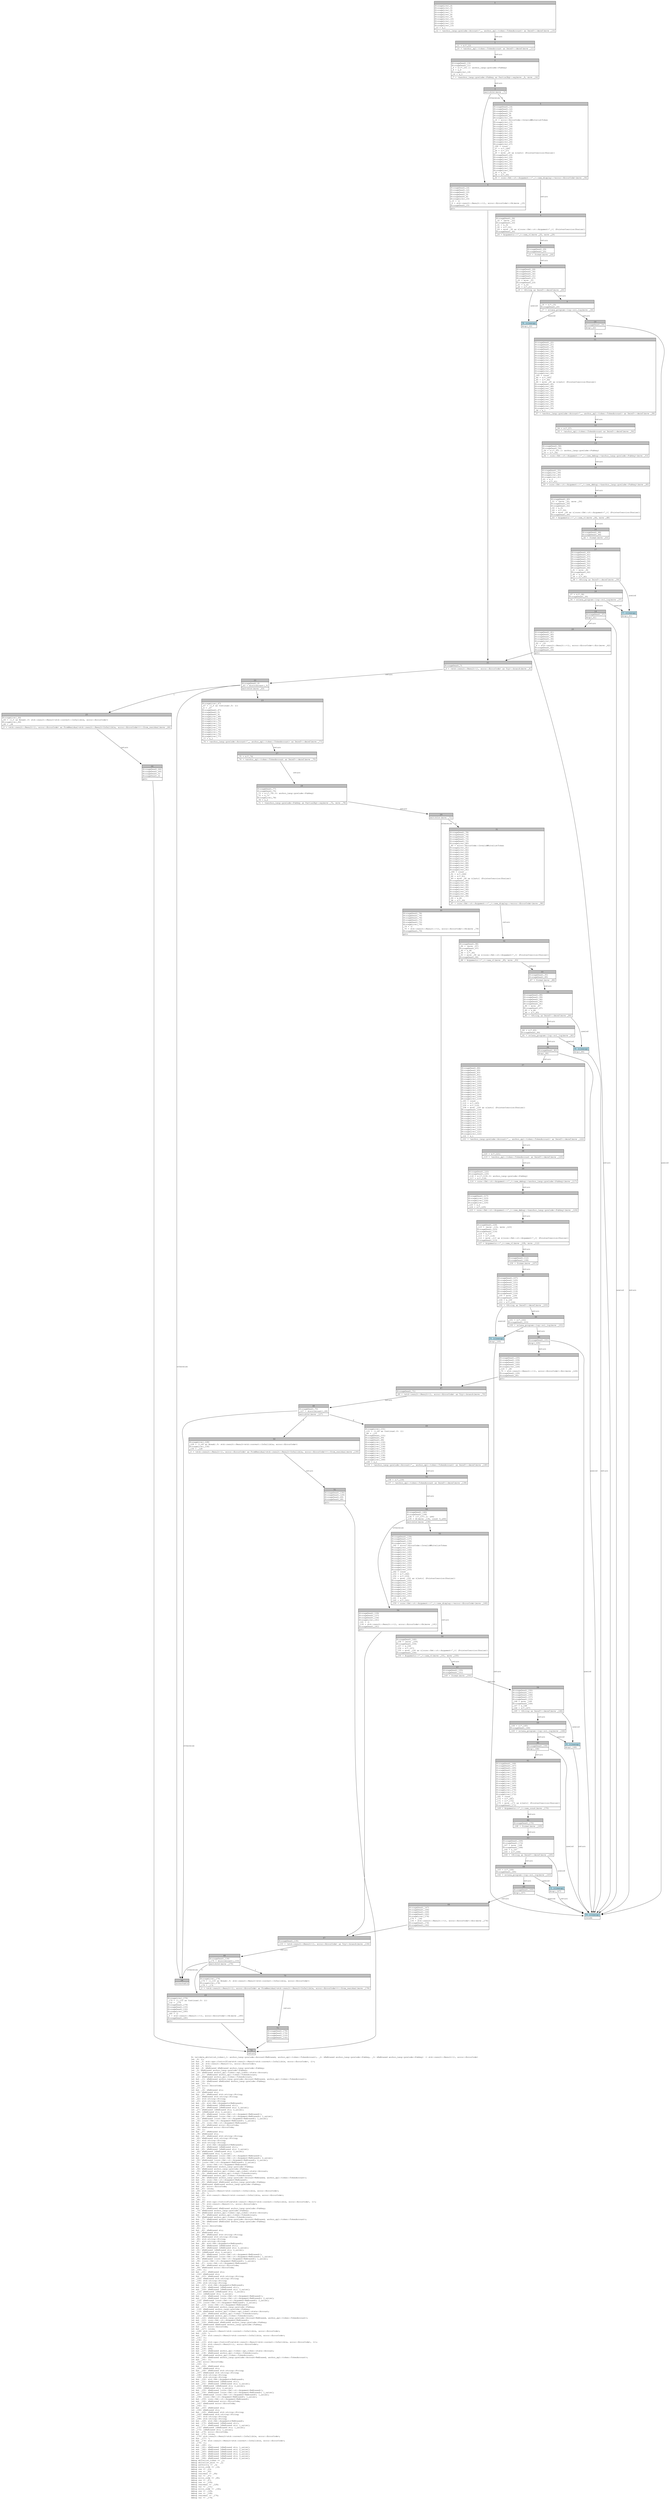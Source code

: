 digraph Mir_0_4679 {
    graph [fontname="Courier, monospace"];
    node [fontname="Courier, monospace"];
    edge [fontname="Courier, monospace"];
    label=<fn validate_whitelist_token(_1: anchor_lang::prelude::Account&lt;ReErased, anchor_spl::token::TokenAccount&gt;, _2: &amp;ReErased anchor_lang::prelude::Pubkey, _3: &amp;ReErased anchor_lang::prelude::Pubkey) -&gt; std::result::Result&lt;(), error::ErrorCode&gt;<br align="left"/>let _4: ();<br align="left"/>let mut _5: std::ops::ControlFlow&lt;std::result::Result&lt;std::convert::Infallible, error::ErrorCode&gt;, ()&gt;;<br align="left"/>let mut _6: std::result::Result&lt;(), error::ErrorCode&gt;;<br align="left"/>let mut _7: bool;<br align="left"/>let mut _8: &amp;ReErased &amp;ReErased anchor_lang::prelude::Pubkey;<br align="left"/>let _9: &amp;ReErased anchor_lang::prelude::Pubkey;<br align="left"/>let _10: &amp;ReErased anchor_spl::token::spl_token::state::Account;<br align="left"/>let mut _11: &amp;ReErased anchor_spl::token::TokenAccount;<br align="left"/>let _12: &amp;ReErased anchor_spl::token::TokenAccount;<br align="left"/>let mut _13: &amp;ReErased anchor_lang::prelude::Account&lt;ReErased, anchor_spl::token::TokenAccount&gt;;<br align="left"/>let mut _14: &amp;ReErased &amp;ReErased anchor_lang::prelude::Pubkey;<br align="left"/>let mut _15: ();<br align="left"/>let _16: error::ErrorCode;<br align="left"/>let _17: ();<br align="left"/>let mut _18: &amp;ReErased str;<br align="left"/>let _19: &amp;ReErased str;<br align="left"/>let mut _20: &amp;ReErased std::string::String;<br align="left"/>let _21: &amp;ReErased std::string::String;<br align="left"/>let _22: std::string::String;<br align="left"/>let _23: std::string::String;<br align="left"/>let mut _24: std::fmt::Arguments&lt;ReErased&gt;;<br align="left"/>let mut _25: &amp;ReErased [&amp;ReErased str];<br align="left"/>let mut _26: &amp;ReErased [&amp;ReErased str; 2_usize];<br align="left"/>let _27: &amp;ReErased [&amp;ReErased str; 2_usize];<br align="left"/>let _28: [&amp;ReErased str; 2_usize];<br align="left"/>let mut _29: &amp;ReErased [core::fmt::rt::Argument&lt;ReErased&gt;];<br align="left"/>let mut _30: &amp;ReErased [core::fmt::rt::Argument&lt;ReErased&gt;; 1_usize];<br align="left"/>let _31: &amp;ReErased [core::fmt::rt::Argument&lt;ReErased&gt;; 1_usize];<br align="left"/>let _32: [core::fmt::rt::Argument&lt;ReErased&gt;; 1_usize];<br align="left"/>let mut _33: core::fmt::rt::Argument&lt;ReErased&gt;;<br align="left"/>let mut _34: &amp;ReErased error::ErrorCode;<br align="left"/>let _35: &amp;ReErased error::ErrorCode;<br align="left"/>let _36: ();<br align="left"/>let mut _37: &amp;ReErased str;<br align="left"/>let _38: &amp;ReErased str;<br align="left"/>let mut _39: &amp;ReErased std::string::String;<br align="left"/>let _40: &amp;ReErased std::string::String;<br align="left"/>let _41: std::string::String;<br align="left"/>let _42: std::string::String;<br align="left"/>let mut _43: std::fmt::Arguments&lt;ReErased&gt;;<br align="left"/>let mut _44: &amp;ReErased [&amp;ReErased str];<br align="left"/>let mut _45: &amp;ReErased [&amp;ReErased str; 3_usize];<br align="left"/>let _46: &amp;ReErased [&amp;ReErased str; 3_usize];<br align="left"/>let _47: [&amp;ReErased str; 3_usize];<br align="left"/>let mut _48: &amp;ReErased [core::fmt::rt::Argument&lt;ReErased&gt;];<br align="left"/>let mut _49: &amp;ReErased [core::fmt::rt::Argument&lt;ReErased&gt;; 2_usize];<br align="left"/>let _50: &amp;ReErased [core::fmt::rt::Argument&lt;ReErased&gt;; 2_usize];<br align="left"/>let _51: [core::fmt::rt::Argument&lt;ReErased&gt;; 2_usize];<br align="left"/>let mut _52: core::fmt::rt::Argument&lt;ReErased&gt;;<br align="left"/>let mut _53: &amp;ReErased anchor_lang::prelude::Pubkey;<br align="left"/>let _54: &amp;ReErased anchor_lang::prelude::Pubkey;<br align="left"/>let _55: &amp;ReErased anchor_spl::token::spl_token::state::Account;<br align="left"/>let mut _56: &amp;ReErased anchor_spl::token::TokenAccount;<br align="left"/>let _57: &amp;ReErased anchor_spl::token::TokenAccount;<br align="left"/>let mut _58: &amp;ReErased anchor_lang::prelude::Account&lt;ReErased, anchor_spl::token::TokenAccount&gt;;<br align="left"/>let mut _59: core::fmt::rt::Argument&lt;ReErased&gt;;<br align="left"/>let mut _60: &amp;ReErased &amp;ReErased anchor_lang::prelude::Pubkey;<br align="left"/>let _61: &amp;ReErased &amp;ReErased anchor_lang::prelude::Pubkey;<br align="left"/>let mut _62: error::ErrorCode;<br align="left"/>let mut _63: isize;<br align="left"/>let _64: std::result::Result&lt;std::convert::Infallible, error::ErrorCode&gt;;<br align="left"/>let mut _65: !;<br align="left"/>let mut _66: std::result::Result&lt;std::convert::Infallible, error::ErrorCode&gt;;<br align="left"/>let _67: ();<br align="left"/>let _68: ();<br align="left"/>let mut _69: std::ops::ControlFlow&lt;std::result::Result&lt;std::convert::Infallible, error::ErrorCode&gt;, ()&gt;;<br align="left"/>let mut _70: std::result::Result&lt;(), error::ErrorCode&gt;;<br align="left"/>let mut _71: bool;<br align="left"/>let mut _72: &amp;ReErased &amp;ReErased anchor_lang::prelude::Pubkey;<br align="left"/>let _73: &amp;ReErased anchor_lang::prelude::Pubkey;<br align="left"/>let _74: &amp;ReErased anchor_spl::token::spl_token::state::Account;<br align="left"/>let mut _75: &amp;ReErased anchor_spl::token::TokenAccount;<br align="left"/>let _76: &amp;ReErased anchor_spl::token::TokenAccount;<br align="left"/>let mut _77: &amp;ReErased anchor_lang::prelude::Account&lt;ReErased, anchor_spl::token::TokenAccount&gt;;<br align="left"/>let mut _78: &amp;ReErased &amp;ReErased anchor_lang::prelude::Pubkey;<br align="left"/>let mut _79: ();<br align="left"/>let _80: error::ErrorCode;<br align="left"/>let _81: ();<br align="left"/>let mut _82: &amp;ReErased str;<br align="left"/>let _83: &amp;ReErased str;<br align="left"/>let mut _84: &amp;ReErased std::string::String;<br align="left"/>let _85: &amp;ReErased std::string::String;<br align="left"/>let _86: std::string::String;<br align="left"/>let _87: std::string::String;<br align="left"/>let mut _88: std::fmt::Arguments&lt;ReErased&gt;;<br align="left"/>let mut _89: &amp;ReErased [&amp;ReErased str];<br align="left"/>let mut _90: &amp;ReErased [&amp;ReErased str; 2_usize];<br align="left"/>let _91: &amp;ReErased [&amp;ReErased str; 2_usize];<br align="left"/>let _92: [&amp;ReErased str; 2_usize];<br align="left"/>let mut _93: &amp;ReErased [core::fmt::rt::Argument&lt;ReErased&gt;];<br align="left"/>let mut _94: &amp;ReErased [core::fmt::rt::Argument&lt;ReErased&gt;; 1_usize];<br align="left"/>let _95: &amp;ReErased [core::fmt::rt::Argument&lt;ReErased&gt;; 1_usize];<br align="left"/>let _96: [core::fmt::rt::Argument&lt;ReErased&gt;; 1_usize];<br align="left"/>let mut _97: core::fmt::rt::Argument&lt;ReErased&gt;;<br align="left"/>let mut _98: &amp;ReErased error::ErrorCode;<br align="left"/>let _99: &amp;ReErased error::ErrorCode;<br align="left"/>let _100: ();<br align="left"/>let mut _101: &amp;ReErased str;<br align="left"/>let _102: &amp;ReErased str;<br align="left"/>let mut _103: &amp;ReErased std::string::String;<br align="left"/>let _104: &amp;ReErased std::string::String;<br align="left"/>let _105: std::string::String;<br align="left"/>let _106: std::string::String;<br align="left"/>let mut _107: std::fmt::Arguments&lt;ReErased&gt;;<br align="left"/>let mut _108: &amp;ReErased [&amp;ReErased str];<br align="left"/>let mut _109: &amp;ReErased [&amp;ReErased str; 3_usize];<br align="left"/>let _110: &amp;ReErased [&amp;ReErased str; 3_usize];<br align="left"/>let _111: [&amp;ReErased str; 3_usize];<br align="left"/>let mut _112: &amp;ReErased [core::fmt::rt::Argument&lt;ReErased&gt;];<br align="left"/>let mut _113: &amp;ReErased [core::fmt::rt::Argument&lt;ReErased&gt;; 2_usize];<br align="left"/>let _114: &amp;ReErased [core::fmt::rt::Argument&lt;ReErased&gt;; 2_usize];<br align="left"/>let _115: [core::fmt::rt::Argument&lt;ReErased&gt;; 2_usize];<br align="left"/>let mut _116: core::fmt::rt::Argument&lt;ReErased&gt;;<br align="left"/>let mut _117: &amp;ReErased anchor_lang::prelude::Pubkey;<br align="left"/>let _118: &amp;ReErased anchor_lang::prelude::Pubkey;<br align="left"/>let _119: &amp;ReErased anchor_spl::token::spl_token::state::Account;<br align="left"/>let mut _120: &amp;ReErased anchor_spl::token::TokenAccount;<br align="left"/>let _121: &amp;ReErased anchor_spl::token::TokenAccount;<br align="left"/>let mut _122: &amp;ReErased anchor_lang::prelude::Account&lt;ReErased, anchor_spl::token::TokenAccount&gt;;<br align="left"/>let mut _123: core::fmt::rt::Argument&lt;ReErased&gt;;<br align="left"/>let mut _124: &amp;ReErased &amp;ReErased anchor_lang::prelude::Pubkey;<br align="left"/>let _125: &amp;ReErased &amp;ReErased anchor_lang::prelude::Pubkey;<br align="left"/>let mut _126: error::ErrorCode;<br align="left"/>let mut _127: isize;<br align="left"/>let _128: std::result::Result&lt;std::convert::Infallible, error::ErrorCode&gt;;<br align="left"/>let mut _129: !;<br align="left"/>let mut _130: std::result::Result&lt;std::convert::Infallible, error::ErrorCode&gt;;<br align="left"/>let _131: ();<br align="left"/>let _132: ();<br align="left"/>let mut _133: std::ops::ControlFlow&lt;std::result::Result&lt;std::convert::Infallible, error::ErrorCode&gt;, ()&gt;;<br align="left"/>let mut _134: std::result::Result&lt;(), error::ErrorCode&gt;;<br align="left"/>let mut _135: bool;<br align="left"/>let mut _136: u64;<br align="left"/>let mut _137: &amp;ReErased anchor_spl::token::spl_token::state::Account;<br align="left"/>let mut _138: &amp;ReErased anchor_spl::token::TokenAccount;<br align="left"/>let _139: &amp;ReErased anchor_spl::token::TokenAccount;<br align="left"/>let mut _140: &amp;ReErased anchor_lang::prelude::Account&lt;ReErased, anchor_spl::token::TokenAccount&gt;;<br align="left"/>let mut _141: ();<br align="left"/>let _142: error::ErrorCode;<br align="left"/>let _143: ();<br align="left"/>let mut _144: &amp;ReErased str;<br align="left"/>let _145: &amp;ReErased str;<br align="left"/>let mut _146: &amp;ReErased std::string::String;<br align="left"/>let _147: &amp;ReErased std::string::String;<br align="left"/>let _148: std::string::String;<br align="left"/>let _149: std::string::String;<br align="left"/>let mut _150: std::fmt::Arguments&lt;ReErased&gt;;<br align="left"/>let mut _151: &amp;ReErased [&amp;ReErased str];<br align="left"/>let mut _152: &amp;ReErased [&amp;ReErased str; 2_usize];<br align="left"/>let _153: &amp;ReErased [&amp;ReErased str; 2_usize];<br align="left"/>let _154: [&amp;ReErased str; 2_usize];<br align="left"/>let mut _155: &amp;ReErased [core::fmt::rt::Argument&lt;ReErased&gt;];<br align="left"/>let mut _156: &amp;ReErased [core::fmt::rt::Argument&lt;ReErased&gt;; 1_usize];<br align="left"/>let _157: &amp;ReErased [core::fmt::rt::Argument&lt;ReErased&gt;; 1_usize];<br align="left"/>let _158: [core::fmt::rt::Argument&lt;ReErased&gt;; 1_usize];<br align="left"/>let mut _159: core::fmt::rt::Argument&lt;ReErased&gt;;<br align="left"/>let mut _160: &amp;ReErased error::ErrorCode;<br align="left"/>let _161: &amp;ReErased error::ErrorCode;<br align="left"/>let _162: ();<br align="left"/>let mut _163: &amp;ReErased str;<br align="left"/>let _164: &amp;ReErased str;<br align="left"/>let mut _165: &amp;ReErased std::string::String;<br align="left"/>let _166: &amp;ReErased std::string::String;<br align="left"/>let _167: std::string::String;<br align="left"/>let _168: std::string::String;<br align="left"/>let mut _169: std::fmt::Arguments&lt;ReErased&gt;;<br align="left"/>let mut _170: &amp;ReErased [&amp;ReErased str];<br align="left"/>let mut _171: &amp;ReErased [&amp;ReErased str; 1_usize];<br align="left"/>let _172: &amp;ReErased [&amp;ReErased str; 1_usize];<br align="left"/>let _173: [&amp;ReErased str; 1_usize];<br align="left"/>let mut _174: error::ErrorCode;<br align="left"/>let mut _175: isize;<br align="left"/>let _176: std::result::Result&lt;std::convert::Infallible, error::ErrorCode&gt;;<br align="left"/>let mut _177: !;<br align="left"/>let mut _178: std::result::Result&lt;std::convert::Infallible, error::ErrorCode&gt;;<br align="left"/>let _179: ();<br align="left"/>let mut _180: ();<br align="left"/>let mut _181: &amp;ReErased [&amp;ReErased str; 1_usize];<br align="left"/>let mut _182: &amp;ReErased [&amp;ReErased str; 2_usize];<br align="left"/>let mut _183: &amp;ReErased [&amp;ReErased str; 3_usize];<br align="left"/>let mut _184: &amp;ReErased [&amp;ReErased str; 2_usize];<br align="left"/>let mut _185: &amp;ReErased [&amp;ReErased str; 3_usize];<br align="left"/>let mut _186: &amp;ReErased [&amp;ReErased str; 2_usize];<br align="left"/>debug whitelist_token =&gt; _1;<br align="left"/>debug whitelist_mint =&gt; _2;<br align="left"/>debug authority =&gt; _3;<br align="left"/>debug error_code =&gt; _16;<br align="left"/>debug res =&gt; _23;<br align="left"/>debug res =&gt; _42;<br align="left"/>debug residual =&gt; _64;<br align="left"/>debug val =&gt; _67;<br align="left"/>debug error_code =&gt; _80;<br align="left"/>debug res =&gt; _87;<br align="left"/>debug res =&gt; _106;<br align="left"/>debug residual =&gt; _128;<br align="left"/>debug val =&gt; _131;<br align="left"/>debug error_code =&gt; _142;<br align="left"/>debug res =&gt; _149;<br align="left"/>debug res =&gt; _168;<br align="left"/>debug residual =&gt; _176;<br align="left"/>debug val =&gt; _179;<br align="left"/>>;
    bb0__0_4679 [shape="none", label=<<table border="0" cellborder="1" cellspacing="0"><tr><td bgcolor="gray" align="center" colspan="1">0</td></tr><tr><td align="left" balign="left">StorageLive(_4)<br/>StorageLive(_5)<br/>StorageLive(_6)<br/>StorageLive(_7)<br/>StorageLive(_8)<br/>StorageLive(_9)<br/>StorageLive(_10)<br/>StorageLive(_11)<br/>StorageLive(_12)<br/>StorageLive(_13)<br/>_13 = &amp;_1<br/></td></tr><tr><td align="left">_12 = &lt;anchor_lang::prelude::Account&lt;'_, anchor_spl::token::TokenAccount&gt; as Deref&gt;::deref(move _13)</td></tr></table>>];
    bb1__0_4679 [shape="none", label=<<table border="0" cellborder="1" cellspacing="0"><tr><td bgcolor="gray" align="center" colspan="1">1</td></tr><tr><td align="left" balign="left">_11 = &amp;(*_12)<br/></td></tr><tr><td align="left">_10 = &lt;anchor_spl::token::TokenAccount as Deref&gt;::deref(move _11)</td></tr></table>>];
    bb2__0_4679 [shape="none", label=<<table border="0" cellborder="1" cellspacing="0"><tr><td bgcolor="gray" align="center" colspan="1">2</td></tr><tr><td align="left" balign="left">StorageDead(_13)<br/>StorageDead(_11)<br/>_9 = &amp;((*_10).1: anchor_lang::prelude::Pubkey)<br/>_8 = &amp;_9<br/>StorageLive(_14)<br/>_14 = &amp;_3<br/></td></tr><tr><td align="left">_7 = &lt;&amp;anchor_lang::prelude::Pubkey as PartialEq&gt;::eq(move _8, move _14)</td></tr></table>>];
    bb3__0_4679 [shape="none", label=<<table border="0" cellborder="1" cellspacing="0"><tr><td bgcolor="gray" align="center" colspan="1">3</td></tr><tr><td align="left">switchInt(move _7)</td></tr></table>>];
    bb4__0_4679 [shape="none", label=<<table border="0" cellborder="1" cellspacing="0"><tr><td bgcolor="gray" align="center" colspan="1">4</td></tr><tr><td align="left" balign="left">StorageDead(_14)<br/>StorageDead(_12)<br/>StorageDead(_10)<br/>StorageDead(_9)<br/>StorageDead(_8)<br/>StorageLive(_15)<br/>_15 = ()<br/>_6 = std::result::Result::&lt;(), error::ErrorCode&gt;::Ok(move _15)<br/>StorageDead(_15)<br/></td></tr><tr><td align="left">goto</td></tr></table>>];
    bb5__0_4679 [shape="none", label=<<table border="0" cellborder="1" cellspacing="0"><tr><td bgcolor="gray" align="center" colspan="1">5</td></tr><tr><td align="left" balign="left">StorageDead(_14)<br/>StorageDead(_12)<br/>StorageDead(_10)<br/>StorageDead(_9)<br/>StorageDead(_8)<br/>StorageLive(_16)<br/>_16 = error::ErrorCode::InvalidWhitelistToken<br/>StorageLive(_17)<br/>StorageLive(_18)<br/>StorageLive(_19)<br/>StorageLive(_20)<br/>StorageLive(_21)<br/>StorageLive(_22)<br/>StorageLive(_23)<br/>StorageLive(_24)<br/>StorageLive(_25)<br/>StorageLive(_26)<br/>StorageLive(_27)<br/>_186 = const _<br/>_27 = &amp;(*_186)<br/>_26 = &amp;(*_27)<br/>_25 = move _26 as &amp;[&amp;str] (PointerCoercion(Unsize))<br/>StorageDead(_26)<br/>StorageLive(_29)<br/>StorageLive(_30)<br/>StorageLive(_31)<br/>StorageLive(_32)<br/>StorageLive(_33)<br/>StorageLive(_34)<br/>StorageLive(_35)<br/>_35 = &amp;_16<br/>_34 = &amp;(*_35)<br/></td></tr><tr><td align="left">_33 = core::fmt::rt::Argument::&lt;'_&gt;::new_display::&lt;error::ErrorCode&gt;(move _34)</td></tr></table>>];
    bb6__0_4679 [shape="none", label=<<table border="0" cellborder="1" cellspacing="0"><tr><td bgcolor="gray" align="center" colspan="1">6</td></tr><tr><td align="left" balign="left">StorageDead(_34)<br/>_32 = [move _33]<br/>StorageDead(_33)<br/>_31 = &amp;_32<br/>_30 = &amp;(*_31)<br/>_29 = move _30 as &amp;[core::fmt::rt::Argument&lt;'_&gt;] (PointerCoercion(Unsize))<br/>StorageDead(_30)<br/></td></tr><tr><td align="left">_24 = Arguments::&lt;'_&gt;::new_v1(move _25, move _29)</td></tr></table>>];
    bb7__0_4679 [shape="none", label=<<table border="0" cellborder="1" cellspacing="0"><tr><td bgcolor="gray" align="center" colspan="1">7</td></tr><tr><td align="left" balign="left">StorageDead(_29)<br/>StorageDead(_25)<br/></td></tr><tr><td align="left">_23 = format(move _24)</td></tr></table>>];
    bb8__0_4679 [shape="none", label=<<table border="0" cellborder="1" cellspacing="0"><tr><td bgcolor="gray" align="center" colspan="1">8</td></tr><tr><td align="left" balign="left">StorageDead(_24)<br/>StorageDead(_35)<br/>StorageDead(_32)<br/>StorageDead(_31)<br/>StorageDead(_27)<br/>_22 = move _23<br/>StorageDead(_23)<br/>_21 = &amp;_22<br/>_20 = &amp;(*_21)<br/></td></tr><tr><td align="left">_19 = &lt;String as Deref&gt;::deref(move _20)</td></tr></table>>];
    bb9__0_4679 [shape="none", label=<<table border="0" cellborder="1" cellspacing="0"><tr><td bgcolor="gray" align="center" colspan="1">9</td></tr><tr><td align="left" balign="left">_18 = &amp;(*_19)<br/>StorageDead(_20)<br/></td></tr><tr><td align="left">_17 = solana_program::log::sol_log(move _18)</td></tr></table>>];
    bb10__0_4679 [shape="none", label=<<table border="0" cellborder="1" cellspacing="0"><tr><td bgcolor="gray" align="center" colspan="1">10</td></tr><tr><td align="left" balign="left">StorageDead(_18)<br/></td></tr><tr><td align="left">drop(_22)</td></tr></table>>];
    bb11__0_4679 [shape="none", label=<<table border="0" cellborder="1" cellspacing="0"><tr><td bgcolor="gray" align="center" colspan="1">11</td></tr><tr><td align="left" balign="left">StorageDead(_22)<br/>StorageDead(_21)<br/>StorageDead(_19)<br/>StorageDead(_17)<br/>StorageLive(_36)<br/>StorageLive(_37)<br/>StorageLive(_38)<br/>StorageLive(_39)<br/>StorageLive(_40)<br/>StorageLive(_41)<br/>StorageLive(_42)<br/>StorageLive(_43)<br/>StorageLive(_44)<br/>StorageLive(_45)<br/>StorageLive(_46)<br/>_185 = const _<br/>_46 = &amp;(*_185)<br/>_45 = &amp;(*_46)<br/>_44 = move _45 as &amp;[&amp;str] (PointerCoercion(Unsize))<br/>StorageDead(_45)<br/>StorageLive(_48)<br/>StorageLive(_49)<br/>StorageLive(_50)<br/>StorageLive(_51)<br/>StorageLive(_52)<br/>StorageLive(_53)<br/>StorageLive(_54)<br/>StorageLive(_55)<br/>StorageLive(_56)<br/>StorageLive(_57)<br/>StorageLive(_58)<br/>_58 = &amp;_1<br/></td></tr><tr><td align="left">_57 = &lt;anchor_lang::prelude::Account&lt;'_, anchor_spl::token::TokenAccount&gt; as Deref&gt;::deref(move _58)</td></tr></table>>];
    bb12__0_4679 [shape="none", label=<<table border="0" cellborder="1" cellspacing="0"><tr><td bgcolor="gray" align="center" colspan="1">12</td></tr><tr><td align="left" balign="left">_56 = &amp;(*_57)<br/></td></tr><tr><td align="left">_55 = &lt;anchor_spl::token::TokenAccount as Deref&gt;::deref(move _56)</td></tr></table>>];
    bb13__0_4679 [shape="none", label=<<table border="0" cellborder="1" cellspacing="0"><tr><td bgcolor="gray" align="center" colspan="1">13</td></tr><tr><td align="left" balign="left">StorageDead(_58)<br/>StorageDead(_56)<br/>_54 = &amp;((*_55).1: anchor_lang::prelude::Pubkey)<br/>_53 = &amp;(*_54)<br/></td></tr><tr><td align="left">_52 = core::fmt::rt::Argument::&lt;'_&gt;::new_debug::&lt;anchor_lang::prelude::Pubkey&gt;(move _53)</td></tr></table>>];
    bb14__0_4679 [shape="none", label=<<table border="0" cellborder="1" cellspacing="0"><tr><td bgcolor="gray" align="center" colspan="1">14</td></tr><tr><td align="left" balign="left">StorageDead(_53)<br/>StorageLive(_59)<br/>StorageLive(_60)<br/>StorageLive(_61)<br/>_61 = &amp;_3<br/>_60 = &amp;(*_61)<br/></td></tr><tr><td align="left">_59 = core::fmt::rt::Argument::&lt;'_&gt;::new_debug::&lt;&amp;anchor_lang::prelude::Pubkey&gt;(move _60)</td></tr></table>>];
    bb15__0_4679 [shape="none", label=<<table border="0" cellborder="1" cellspacing="0"><tr><td bgcolor="gray" align="center" colspan="1">15</td></tr><tr><td align="left" balign="left">StorageDead(_60)<br/>_51 = [move _52, move _59]<br/>StorageDead(_59)<br/>StorageDead(_52)<br/>_50 = &amp;_51<br/>_49 = &amp;(*_50)<br/>_48 = move _49 as &amp;[core::fmt::rt::Argument&lt;'_&gt;] (PointerCoercion(Unsize))<br/>StorageDead(_49)<br/></td></tr><tr><td align="left">_43 = Arguments::&lt;'_&gt;::new_v1(move _44, move _48)</td></tr></table>>];
    bb16__0_4679 [shape="none", label=<<table border="0" cellborder="1" cellspacing="0"><tr><td bgcolor="gray" align="center" colspan="1">16</td></tr><tr><td align="left" balign="left">StorageDead(_48)<br/>StorageDead(_44)<br/></td></tr><tr><td align="left">_42 = format(move _43)</td></tr></table>>];
    bb17__0_4679 [shape="none", label=<<table border="0" cellborder="1" cellspacing="0"><tr><td bgcolor="gray" align="center" colspan="1">17</td></tr><tr><td align="left" balign="left">StorageDead(_43)<br/>StorageDead(_61)<br/>StorageDead(_57)<br/>StorageDead(_55)<br/>StorageDead(_54)<br/>StorageDead(_51)<br/>StorageDead(_50)<br/>StorageDead(_46)<br/>_41 = move _42<br/>StorageDead(_42)<br/>_40 = &amp;_41<br/>_39 = &amp;(*_40)<br/></td></tr><tr><td align="left">_38 = &lt;String as Deref&gt;::deref(move _39)</td></tr></table>>];
    bb18__0_4679 [shape="none", label=<<table border="0" cellborder="1" cellspacing="0"><tr><td bgcolor="gray" align="center" colspan="1">18</td></tr><tr><td align="left" balign="left">_37 = &amp;(*_38)<br/>StorageDead(_39)<br/></td></tr><tr><td align="left">_36 = solana_program::log::sol_log(move _37)</td></tr></table>>];
    bb19__0_4679 [shape="none", label=<<table border="0" cellborder="1" cellspacing="0"><tr><td bgcolor="gray" align="center" colspan="1">19</td></tr><tr><td align="left" balign="left">StorageDead(_37)<br/></td></tr><tr><td align="left">drop(_41)</td></tr></table>>];
    bb20__0_4679 [shape="none", label=<<table border="0" cellborder="1" cellspacing="0"><tr><td bgcolor="gray" align="center" colspan="1">20</td></tr><tr><td align="left" balign="left">StorageDead(_41)<br/>StorageDead(_40)<br/>StorageDead(_38)<br/>StorageDead(_36)<br/>StorageLive(_62)<br/>_62 = _16<br/>_6 = std::result::Result::&lt;(), error::ErrorCode&gt;::Err(move _62)<br/>StorageDead(_62)<br/>StorageDead(_16)<br/></td></tr><tr><td align="left">goto</td></tr></table>>];
    bb21__0_4679 [shape="none", label=<<table border="0" cellborder="1" cellspacing="0"><tr><td bgcolor="gray" align="center" colspan="1">21</td></tr><tr><td align="left" balign="left">StorageDead(_7)<br/></td></tr><tr><td align="left">_5 = &lt;std::result::Result&lt;(), error::ErrorCode&gt; as Try&gt;::branch(move _6)</td></tr></table>>];
    bb22__0_4679 [shape="none", label=<<table border="0" cellborder="1" cellspacing="0"><tr><td bgcolor="gray" align="center" colspan="1">22</td></tr><tr><td align="left" balign="left">StorageDead(_6)<br/>_63 = discriminant(_5)<br/></td></tr><tr><td align="left">switchInt(move _63)</td></tr></table>>];
    bb23__0_4679 [shape="none", label=<<table border="0" cellborder="1" cellspacing="0"><tr><td bgcolor="gray" align="center" colspan="1">23</td></tr><tr><td align="left" balign="left">StorageLive(_67)<br/>_67 = ((_5 as Continue).0: ())<br/>_4 = _67<br/>StorageDead(_67)<br/>StorageDead(_5)<br/>StorageDead(_4)<br/>StorageLive(_68)<br/>StorageLive(_69)<br/>StorageLive(_70)<br/>StorageLive(_71)<br/>StorageLive(_72)<br/>StorageLive(_73)<br/>StorageLive(_74)<br/>StorageLive(_75)<br/>StorageLive(_76)<br/>StorageLive(_77)<br/>_77 = &amp;_1<br/></td></tr><tr><td align="left">_76 = &lt;anchor_lang::prelude::Account&lt;'_, anchor_spl::token::TokenAccount&gt; as Deref&gt;::deref(move _77)</td></tr></table>>];
    bb24__0_4679 [shape="none", label=<<table border="0" cellborder="1" cellspacing="0"><tr><td bgcolor="gray" align="center" colspan="1">24</td></tr><tr><td align="left">unreachable</td></tr></table>>];
    bb25__0_4679 [shape="none", label=<<table border="0" cellborder="1" cellspacing="0"><tr><td bgcolor="gray" align="center" colspan="1">25</td></tr><tr><td align="left" balign="left">StorageLive(_64)<br/>_64 = ((_5 as Break).0: std::result::Result&lt;std::convert::Infallible, error::ErrorCode&gt;)<br/>StorageLive(_66)<br/>_66 = _64<br/></td></tr><tr><td align="left">_0 = &lt;std::result::Result&lt;(), error::ErrorCode&gt; as FromResidual&lt;std::result::Result&lt;Infallible, error::ErrorCode&gt;&gt;&gt;::from_residual(move _66)</td></tr></table>>];
    bb26__0_4679 [shape="none", label=<<table border="0" cellborder="1" cellspacing="0"><tr><td bgcolor="gray" align="center" colspan="1">26</td></tr><tr><td align="left" balign="left">StorageDead(_66)<br/>StorageDead(_64)<br/>StorageDead(_5)<br/>StorageDead(_4)<br/></td></tr><tr><td align="left">goto</td></tr></table>>];
    bb27__0_4679 [shape="none", label=<<table border="0" cellborder="1" cellspacing="0"><tr><td bgcolor="gray" align="center" colspan="1">27</td></tr><tr><td align="left" balign="left">_75 = &amp;(*_76)<br/></td></tr><tr><td align="left">_74 = &lt;anchor_spl::token::TokenAccount as Deref&gt;::deref(move _75)</td></tr></table>>];
    bb28__0_4679 [shape="none", label=<<table border="0" cellborder="1" cellspacing="0"><tr><td bgcolor="gray" align="center" colspan="1">28</td></tr><tr><td align="left" balign="left">StorageDead(_77)<br/>StorageDead(_75)<br/>_73 = &amp;((*_74).0: anchor_lang::prelude::Pubkey)<br/>_72 = &amp;_73<br/>StorageLive(_78)<br/>_78 = &amp;_2<br/></td></tr><tr><td align="left">_71 = &lt;&amp;anchor_lang::prelude::Pubkey as PartialEq&gt;::eq(move _72, move _78)</td></tr></table>>];
    bb29__0_4679 [shape="none", label=<<table border="0" cellborder="1" cellspacing="0"><tr><td bgcolor="gray" align="center" colspan="1">29</td></tr><tr><td align="left">switchInt(move _71)</td></tr></table>>];
    bb30__0_4679 [shape="none", label=<<table border="0" cellborder="1" cellspacing="0"><tr><td bgcolor="gray" align="center" colspan="1">30</td></tr><tr><td align="left" balign="left">StorageDead(_78)<br/>StorageDead(_76)<br/>StorageDead(_74)<br/>StorageDead(_73)<br/>StorageDead(_72)<br/>StorageLive(_79)<br/>_79 = ()<br/>_70 = std::result::Result::&lt;(), error::ErrorCode&gt;::Ok(move _79)<br/>StorageDead(_79)<br/></td></tr><tr><td align="left">goto</td></tr></table>>];
    bb31__0_4679 [shape="none", label=<<table border="0" cellborder="1" cellspacing="0"><tr><td bgcolor="gray" align="center" colspan="1">31</td></tr><tr><td align="left" balign="left">StorageDead(_78)<br/>StorageDead(_76)<br/>StorageDead(_74)<br/>StorageDead(_73)<br/>StorageDead(_72)<br/>StorageLive(_80)<br/>_80 = error::ErrorCode::InvalidWhitelistToken<br/>StorageLive(_81)<br/>StorageLive(_82)<br/>StorageLive(_83)<br/>StorageLive(_84)<br/>StorageLive(_85)<br/>StorageLive(_86)<br/>StorageLive(_87)<br/>StorageLive(_88)<br/>StorageLive(_89)<br/>StorageLive(_90)<br/>StorageLive(_91)<br/>_184 = const _<br/>_91 = &amp;(*_184)<br/>_90 = &amp;(*_91)<br/>_89 = move _90 as &amp;[&amp;str] (PointerCoercion(Unsize))<br/>StorageDead(_90)<br/>StorageLive(_93)<br/>StorageLive(_94)<br/>StorageLive(_95)<br/>StorageLive(_96)<br/>StorageLive(_97)<br/>StorageLive(_98)<br/>StorageLive(_99)<br/>_99 = &amp;_80<br/>_98 = &amp;(*_99)<br/></td></tr><tr><td align="left">_97 = core::fmt::rt::Argument::&lt;'_&gt;::new_display::&lt;error::ErrorCode&gt;(move _98)</td></tr></table>>];
    bb32__0_4679 [shape="none", label=<<table border="0" cellborder="1" cellspacing="0"><tr><td bgcolor="gray" align="center" colspan="1">32</td></tr><tr><td align="left" balign="left">StorageDead(_98)<br/>_96 = [move _97]<br/>StorageDead(_97)<br/>_95 = &amp;_96<br/>_94 = &amp;(*_95)<br/>_93 = move _94 as &amp;[core::fmt::rt::Argument&lt;'_&gt;] (PointerCoercion(Unsize))<br/>StorageDead(_94)<br/></td></tr><tr><td align="left">_88 = Arguments::&lt;'_&gt;::new_v1(move _89, move _93)</td></tr></table>>];
    bb33__0_4679 [shape="none", label=<<table border="0" cellborder="1" cellspacing="0"><tr><td bgcolor="gray" align="center" colspan="1">33</td></tr><tr><td align="left" balign="left">StorageDead(_93)<br/>StorageDead(_89)<br/></td></tr><tr><td align="left">_87 = format(move _88)</td></tr></table>>];
    bb34__0_4679 [shape="none", label=<<table border="0" cellborder="1" cellspacing="0"><tr><td bgcolor="gray" align="center" colspan="1">34</td></tr><tr><td align="left" balign="left">StorageDead(_88)<br/>StorageDead(_99)<br/>StorageDead(_96)<br/>StorageDead(_95)<br/>StorageDead(_91)<br/>_86 = move _87<br/>StorageDead(_87)<br/>_85 = &amp;_86<br/>_84 = &amp;(*_85)<br/></td></tr><tr><td align="left">_83 = &lt;String as Deref&gt;::deref(move _84)</td></tr></table>>];
    bb35__0_4679 [shape="none", label=<<table border="0" cellborder="1" cellspacing="0"><tr><td bgcolor="gray" align="center" colspan="1">35</td></tr><tr><td align="left" balign="left">_82 = &amp;(*_83)<br/>StorageDead(_84)<br/></td></tr><tr><td align="left">_81 = solana_program::log::sol_log(move _82)</td></tr></table>>];
    bb36__0_4679 [shape="none", label=<<table border="0" cellborder="1" cellspacing="0"><tr><td bgcolor="gray" align="center" colspan="1">36</td></tr><tr><td align="left" balign="left">StorageDead(_82)<br/></td></tr><tr><td align="left">drop(_86)</td></tr></table>>];
    bb37__0_4679 [shape="none", label=<<table border="0" cellborder="1" cellspacing="0"><tr><td bgcolor="gray" align="center" colspan="1">37</td></tr><tr><td align="left" balign="left">StorageDead(_86)<br/>StorageDead(_85)<br/>StorageDead(_83)<br/>StorageDead(_81)<br/>StorageLive(_100)<br/>StorageLive(_101)<br/>StorageLive(_102)<br/>StorageLive(_103)<br/>StorageLive(_104)<br/>StorageLive(_105)<br/>StorageLive(_106)<br/>StorageLive(_107)<br/>StorageLive(_108)<br/>StorageLive(_109)<br/>StorageLive(_110)<br/>_183 = const _<br/>_110 = &amp;(*_183)<br/>_109 = &amp;(*_110)<br/>_108 = move _109 as &amp;[&amp;str] (PointerCoercion(Unsize))<br/>StorageDead(_109)<br/>StorageLive(_112)<br/>StorageLive(_113)<br/>StorageLive(_114)<br/>StorageLive(_115)<br/>StorageLive(_116)<br/>StorageLive(_117)<br/>StorageLive(_118)<br/>StorageLive(_119)<br/>StorageLive(_120)<br/>StorageLive(_121)<br/>StorageLive(_122)<br/>_122 = &amp;_1<br/></td></tr><tr><td align="left">_121 = &lt;anchor_lang::prelude::Account&lt;'_, anchor_spl::token::TokenAccount&gt; as Deref&gt;::deref(move _122)</td></tr></table>>];
    bb38__0_4679 [shape="none", label=<<table border="0" cellborder="1" cellspacing="0"><tr><td bgcolor="gray" align="center" colspan="1">38</td></tr><tr><td align="left" balign="left">_120 = &amp;(*_121)<br/></td></tr><tr><td align="left">_119 = &lt;anchor_spl::token::TokenAccount as Deref&gt;::deref(move _120)</td></tr></table>>];
    bb39__0_4679 [shape="none", label=<<table border="0" cellborder="1" cellspacing="0"><tr><td bgcolor="gray" align="center" colspan="1">39</td></tr><tr><td align="left" balign="left">StorageDead(_122)<br/>StorageDead(_120)<br/>_118 = &amp;((*_119).0: anchor_lang::prelude::Pubkey)<br/>_117 = &amp;(*_118)<br/></td></tr><tr><td align="left">_116 = core::fmt::rt::Argument::&lt;'_&gt;::new_debug::&lt;anchor_lang::prelude::Pubkey&gt;(move _117)</td></tr></table>>];
    bb40__0_4679 [shape="none", label=<<table border="0" cellborder="1" cellspacing="0"><tr><td bgcolor="gray" align="center" colspan="1">40</td></tr><tr><td align="left" balign="left">StorageDead(_117)<br/>StorageLive(_123)<br/>StorageLive(_124)<br/>StorageLive(_125)<br/>_125 = &amp;_2<br/>_124 = &amp;(*_125)<br/></td></tr><tr><td align="left">_123 = core::fmt::rt::Argument::&lt;'_&gt;::new_debug::&lt;&amp;anchor_lang::prelude::Pubkey&gt;(move _124)</td></tr></table>>];
    bb41__0_4679 [shape="none", label=<<table border="0" cellborder="1" cellspacing="0"><tr><td bgcolor="gray" align="center" colspan="1">41</td></tr><tr><td align="left" balign="left">StorageDead(_124)<br/>_115 = [move _116, move _123]<br/>StorageDead(_123)<br/>StorageDead(_116)<br/>_114 = &amp;_115<br/>_113 = &amp;(*_114)<br/>_112 = move _113 as &amp;[core::fmt::rt::Argument&lt;'_&gt;] (PointerCoercion(Unsize))<br/>StorageDead(_113)<br/></td></tr><tr><td align="left">_107 = Arguments::&lt;'_&gt;::new_v1(move _108, move _112)</td></tr></table>>];
    bb42__0_4679 [shape="none", label=<<table border="0" cellborder="1" cellspacing="0"><tr><td bgcolor="gray" align="center" colspan="1">42</td></tr><tr><td align="left" balign="left">StorageDead(_112)<br/>StorageDead(_108)<br/></td></tr><tr><td align="left">_106 = format(move _107)</td></tr></table>>];
    bb43__0_4679 [shape="none", label=<<table border="0" cellborder="1" cellspacing="0"><tr><td bgcolor="gray" align="center" colspan="1">43</td></tr><tr><td align="left" balign="left">StorageDead(_107)<br/>StorageDead(_125)<br/>StorageDead(_121)<br/>StorageDead(_119)<br/>StorageDead(_118)<br/>StorageDead(_115)<br/>StorageDead(_114)<br/>StorageDead(_110)<br/>_105 = move _106<br/>StorageDead(_106)<br/>_104 = &amp;_105<br/>_103 = &amp;(*_104)<br/></td></tr><tr><td align="left">_102 = &lt;String as Deref&gt;::deref(move _103)</td></tr></table>>];
    bb44__0_4679 [shape="none", label=<<table border="0" cellborder="1" cellspacing="0"><tr><td bgcolor="gray" align="center" colspan="1">44</td></tr><tr><td align="left" balign="left">_101 = &amp;(*_102)<br/>StorageDead(_103)<br/></td></tr><tr><td align="left">_100 = solana_program::log::sol_log(move _101)</td></tr></table>>];
    bb45__0_4679 [shape="none", label=<<table border="0" cellborder="1" cellspacing="0"><tr><td bgcolor="gray" align="center" colspan="1">45</td></tr><tr><td align="left" balign="left">StorageDead(_101)<br/></td></tr><tr><td align="left">drop(_105)</td></tr></table>>];
    bb46__0_4679 [shape="none", label=<<table border="0" cellborder="1" cellspacing="0"><tr><td bgcolor="gray" align="center" colspan="1">46</td></tr><tr><td align="left" balign="left">StorageDead(_105)<br/>StorageDead(_104)<br/>StorageDead(_102)<br/>StorageDead(_100)<br/>StorageLive(_126)<br/>_126 = _80<br/>_70 = std::result::Result::&lt;(), error::ErrorCode&gt;::Err(move _126)<br/>StorageDead(_126)<br/>StorageDead(_80)<br/></td></tr><tr><td align="left">goto</td></tr></table>>];
    bb47__0_4679 [shape="none", label=<<table border="0" cellborder="1" cellspacing="0"><tr><td bgcolor="gray" align="center" colspan="1">47</td></tr><tr><td align="left" balign="left">StorageDead(_71)<br/></td></tr><tr><td align="left">_69 = &lt;std::result::Result&lt;(), error::ErrorCode&gt; as Try&gt;::branch(move _70)</td></tr></table>>];
    bb48__0_4679 [shape="none", label=<<table border="0" cellborder="1" cellspacing="0"><tr><td bgcolor="gray" align="center" colspan="1">48</td></tr><tr><td align="left" balign="left">StorageDead(_70)<br/>_127 = discriminant(_69)<br/></td></tr><tr><td align="left">switchInt(move _127)</td></tr></table>>];
    bb49__0_4679 [shape="none", label=<<table border="0" cellborder="1" cellspacing="0"><tr><td bgcolor="gray" align="center" colspan="1">49</td></tr><tr><td align="left" balign="left">StorageLive(_131)<br/>_131 = ((_69 as Continue).0: ())<br/>_68 = _131<br/>StorageDead(_131)<br/>StorageDead(_69)<br/>StorageDead(_68)<br/>StorageLive(_132)<br/>StorageLive(_133)<br/>StorageLive(_134)<br/>StorageLive(_135)<br/>StorageLive(_136)<br/>StorageLive(_137)<br/>StorageLive(_138)<br/>StorageLive(_139)<br/>StorageLive(_140)<br/>_140 = &amp;_1<br/></td></tr><tr><td align="left">_139 = &lt;anchor_lang::prelude::Account&lt;'_, anchor_spl::token::TokenAccount&gt; as Deref&gt;::deref(move _140)</td></tr></table>>];
    bb50__0_4679 [shape="none", label=<<table border="0" cellborder="1" cellspacing="0"><tr><td bgcolor="gray" align="center" colspan="1">50</td></tr><tr><td align="left" balign="left">StorageLive(_128)<br/>_128 = ((_69 as Break).0: std::result::Result&lt;std::convert::Infallible, error::ErrorCode&gt;)<br/>StorageLive(_130)<br/>_130 = _128<br/></td></tr><tr><td align="left">_0 = &lt;std::result::Result&lt;(), error::ErrorCode&gt; as FromResidual&lt;std::result::Result&lt;Infallible, error::ErrorCode&gt;&gt;&gt;::from_residual(move _130)</td></tr></table>>];
    bb51__0_4679 [shape="none", label=<<table border="0" cellborder="1" cellspacing="0"><tr><td bgcolor="gray" align="center" colspan="1">51</td></tr><tr><td align="left" balign="left">StorageDead(_130)<br/>StorageDead(_128)<br/>StorageDead(_69)<br/>StorageDead(_68)<br/></td></tr><tr><td align="left">goto</td></tr></table>>];
    bb52__0_4679 [shape="none", label=<<table border="0" cellborder="1" cellspacing="0"><tr><td bgcolor="gray" align="center" colspan="1">52</td></tr><tr><td align="left" balign="left">_138 = &amp;(*_139)<br/></td></tr><tr><td align="left">_137 = &lt;anchor_spl::token::TokenAccount as Deref&gt;::deref(move _138)</td></tr></table>>];
    bb53__0_4679 [shape="none", label=<<table border="0" cellborder="1" cellspacing="0"><tr><td bgcolor="gray" align="center" colspan="1">53</td></tr><tr><td align="left" balign="left">StorageDead(_140)<br/>StorageDead(_138)<br/>_136 = ((*_137).2: u64)<br/>_135 = Gt(move _136, const 0_u64)<br/></td></tr><tr><td align="left">switchInt(move _135)</td></tr></table>>];
    bb54__0_4679 [shape="none", label=<<table border="0" cellborder="1" cellspacing="0"><tr><td bgcolor="gray" align="center" colspan="1">54</td></tr><tr><td align="left" balign="left">StorageDead(_139)<br/>StorageDead(_137)<br/>StorageDead(_136)<br/>StorageLive(_141)<br/>_141 = ()<br/>_134 = std::result::Result::&lt;(), error::ErrorCode&gt;::Ok(move _141)<br/>StorageDead(_141)<br/></td></tr><tr><td align="left">goto</td></tr></table>>];
    bb55__0_4679 [shape="none", label=<<table border="0" cellborder="1" cellspacing="0"><tr><td bgcolor="gray" align="center" colspan="1">55</td></tr><tr><td align="left" balign="left">StorageDead(_139)<br/>StorageDead(_137)<br/>StorageDead(_136)<br/>StorageLive(_142)<br/>_142 = error::ErrorCode::InvalidWhitelistToken<br/>StorageLive(_143)<br/>StorageLive(_144)<br/>StorageLive(_145)<br/>StorageLive(_146)<br/>StorageLive(_147)<br/>StorageLive(_148)<br/>StorageLive(_149)<br/>StorageLive(_150)<br/>StorageLive(_151)<br/>StorageLive(_152)<br/>StorageLive(_153)<br/>_182 = const _<br/>_153 = &amp;(*_182)<br/>_152 = &amp;(*_153)<br/>_151 = move _152 as &amp;[&amp;str] (PointerCoercion(Unsize))<br/>StorageDead(_152)<br/>StorageLive(_155)<br/>StorageLive(_156)<br/>StorageLive(_157)<br/>StorageLive(_158)<br/>StorageLive(_159)<br/>StorageLive(_160)<br/>StorageLive(_161)<br/>_161 = &amp;_142<br/>_160 = &amp;(*_161)<br/></td></tr><tr><td align="left">_159 = core::fmt::rt::Argument::&lt;'_&gt;::new_display::&lt;error::ErrorCode&gt;(move _160)</td></tr></table>>];
    bb56__0_4679 [shape="none", label=<<table border="0" cellborder="1" cellspacing="0"><tr><td bgcolor="gray" align="center" colspan="1">56</td></tr><tr><td align="left" balign="left">StorageDead(_160)<br/>_158 = [move _159]<br/>StorageDead(_159)<br/>_157 = &amp;_158<br/>_156 = &amp;(*_157)<br/>_155 = move _156 as &amp;[core::fmt::rt::Argument&lt;'_&gt;] (PointerCoercion(Unsize))<br/>StorageDead(_156)<br/></td></tr><tr><td align="left">_150 = Arguments::&lt;'_&gt;::new_v1(move _151, move _155)</td></tr></table>>];
    bb57__0_4679 [shape="none", label=<<table border="0" cellborder="1" cellspacing="0"><tr><td bgcolor="gray" align="center" colspan="1">57</td></tr><tr><td align="left" balign="left">StorageDead(_155)<br/>StorageDead(_151)<br/></td></tr><tr><td align="left">_149 = format(move _150)</td></tr></table>>];
    bb58__0_4679 [shape="none", label=<<table border="0" cellborder="1" cellspacing="0"><tr><td bgcolor="gray" align="center" colspan="1">58</td></tr><tr><td align="left" balign="left">StorageDead(_150)<br/>StorageDead(_161)<br/>StorageDead(_158)<br/>StorageDead(_157)<br/>StorageDead(_153)<br/>_148 = move _149<br/>StorageDead(_149)<br/>_147 = &amp;_148<br/>_146 = &amp;(*_147)<br/></td></tr><tr><td align="left">_145 = &lt;String as Deref&gt;::deref(move _146)</td></tr></table>>];
    bb59__0_4679 [shape="none", label=<<table border="0" cellborder="1" cellspacing="0"><tr><td bgcolor="gray" align="center" colspan="1">59</td></tr><tr><td align="left" balign="left">_144 = &amp;(*_145)<br/>StorageDead(_146)<br/></td></tr><tr><td align="left">_143 = solana_program::log::sol_log(move _144)</td></tr></table>>];
    bb60__0_4679 [shape="none", label=<<table border="0" cellborder="1" cellspacing="0"><tr><td bgcolor="gray" align="center" colspan="1">60</td></tr><tr><td align="left" balign="left">StorageDead(_144)<br/></td></tr><tr><td align="left">drop(_148)</td></tr></table>>];
    bb61__0_4679 [shape="none", label=<<table border="0" cellborder="1" cellspacing="0"><tr><td bgcolor="gray" align="center" colspan="1">61</td></tr><tr><td align="left" balign="left">StorageDead(_148)<br/>StorageDead(_147)<br/>StorageDead(_145)<br/>StorageDead(_143)<br/>StorageLive(_162)<br/>StorageLive(_163)<br/>StorageLive(_164)<br/>StorageLive(_165)<br/>StorageLive(_166)<br/>StorageLive(_167)<br/>StorageLive(_168)<br/>StorageLive(_169)<br/>StorageLive(_170)<br/>StorageLive(_171)<br/>StorageLive(_172)<br/>_181 = const _<br/>_172 = &amp;(*_181)<br/>_171 = &amp;(*_172)<br/>_170 = move _171 as &amp;[&amp;str] (PointerCoercion(Unsize))<br/>StorageDead(_171)<br/></td></tr><tr><td align="left">_169 = Arguments::&lt;'_&gt;::new_const(move _170)</td></tr></table>>];
    bb62__0_4679 [shape="none", label=<<table border="0" cellborder="1" cellspacing="0"><tr><td bgcolor="gray" align="center" colspan="1">62</td></tr><tr><td align="left" balign="left">StorageDead(_170)<br/></td></tr><tr><td align="left">_168 = format(move _169)</td></tr></table>>];
    bb63__0_4679 [shape="none", label=<<table border="0" cellborder="1" cellspacing="0"><tr><td bgcolor="gray" align="center" colspan="1">63</td></tr><tr><td align="left" balign="left">StorageDead(_169)<br/>StorageDead(_172)<br/>_167 = move _168<br/>StorageDead(_168)<br/>_166 = &amp;_167<br/>_165 = &amp;(*_166)<br/></td></tr><tr><td align="left">_164 = &lt;String as Deref&gt;::deref(move _165)</td></tr></table>>];
    bb64__0_4679 [shape="none", label=<<table border="0" cellborder="1" cellspacing="0"><tr><td bgcolor="gray" align="center" colspan="1">64</td></tr><tr><td align="left" balign="left">_163 = &amp;(*_164)<br/>StorageDead(_165)<br/></td></tr><tr><td align="left">_162 = solana_program::log::sol_log(move _163)</td></tr></table>>];
    bb65__0_4679 [shape="none", label=<<table border="0" cellborder="1" cellspacing="0"><tr><td bgcolor="gray" align="center" colspan="1">65</td></tr><tr><td align="left" balign="left">StorageDead(_163)<br/></td></tr><tr><td align="left">drop(_167)</td></tr></table>>];
    bb66__0_4679 [shape="none", label=<<table border="0" cellborder="1" cellspacing="0"><tr><td bgcolor="gray" align="center" colspan="1">66</td></tr><tr><td align="left" balign="left">StorageDead(_167)<br/>StorageDead(_166)<br/>StorageDead(_164)<br/>StorageDead(_162)<br/>StorageLive(_174)<br/>_174 = _142<br/>_134 = std::result::Result::&lt;(), error::ErrorCode&gt;::Err(move _174)<br/>StorageDead(_174)<br/>StorageDead(_142)<br/></td></tr><tr><td align="left">goto</td></tr></table>>];
    bb67__0_4679 [shape="none", label=<<table border="0" cellborder="1" cellspacing="0"><tr><td bgcolor="gray" align="center" colspan="1">67</td></tr><tr><td align="left" balign="left">StorageDead(_135)<br/></td></tr><tr><td align="left">_133 = &lt;std::result::Result&lt;(), error::ErrorCode&gt; as Try&gt;::branch(move _134)</td></tr></table>>];
    bb68__0_4679 [shape="none", label=<<table border="0" cellborder="1" cellspacing="0"><tr><td bgcolor="gray" align="center" colspan="1">68</td></tr><tr><td align="left" balign="left">StorageDead(_134)<br/>_175 = discriminant(_133)<br/></td></tr><tr><td align="left">switchInt(move _175)</td></tr></table>>];
    bb69__0_4679 [shape="none", label=<<table border="0" cellborder="1" cellspacing="0"><tr><td bgcolor="gray" align="center" colspan="1">69</td></tr><tr><td align="left" balign="left">StorageLive(_179)<br/>_179 = ((_133 as Continue).0: ())<br/>_132 = _179<br/>StorageDead(_179)<br/>StorageDead(_133)<br/>StorageDead(_132)<br/>StorageLive(_180)<br/>_180 = ()<br/>_0 = std::result::Result::&lt;(), error::ErrorCode&gt;::Ok(move _180)<br/>StorageDead(_180)<br/></td></tr><tr><td align="left">goto</td></tr></table>>];
    bb70__0_4679 [shape="none", label=<<table border="0" cellborder="1" cellspacing="0"><tr><td bgcolor="gray" align="center" colspan="1">70</td></tr><tr><td align="left" balign="left">StorageLive(_176)<br/>_176 = ((_133 as Break).0: std::result::Result&lt;std::convert::Infallible, error::ErrorCode&gt;)<br/>StorageLive(_178)<br/>_178 = _176<br/></td></tr><tr><td align="left">_0 = &lt;std::result::Result&lt;(), error::ErrorCode&gt; as FromResidual&lt;std::result::Result&lt;Infallible, error::ErrorCode&gt;&gt;&gt;::from_residual(move _178)</td></tr></table>>];
    bb71__0_4679 [shape="none", label=<<table border="0" cellborder="1" cellspacing="0"><tr><td bgcolor="gray" align="center" colspan="1">71</td></tr><tr><td align="left" balign="left">StorageDead(_178)<br/>StorageDead(_176)<br/>StorageDead(_133)<br/>StorageDead(_132)<br/></td></tr><tr><td align="left">goto</td></tr></table>>];
    bb72__0_4679 [shape="none", label=<<table border="0" cellborder="1" cellspacing="0"><tr><td bgcolor="gray" align="center" colspan="1">72</td></tr><tr><td align="left">return</td></tr></table>>];
    bb73__0_4679 [shape="none", label=<<table border="0" cellborder="1" cellspacing="0"><tr><td bgcolor="lightblue" align="center" colspan="1">73 (cleanup)</td></tr><tr><td align="left">drop(_167)</td></tr></table>>];
    bb74__0_4679 [shape="none", label=<<table border="0" cellborder="1" cellspacing="0"><tr><td bgcolor="lightblue" align="center" colspan="1">74 (cleanup)</td></tr><tr><td align="left">drop(_148)</td></tr></table>>];
    bb75__0_4679 [shape="none", label=<<table border="0" cellborder="1" cellspacing="0"><tr><td bgcolor="lightblue" align="center" colspan="1">75 (cleanup)</td></tr><tr><td align="left">drop(_105)</td></tr></table>>];
    bb76__0_4679 [shape="none", label=<<table border="0" cellborder="1" cellspacing="0"><tr><td bgcolor="lightblue" align="center" colspan="1">76 (cleanup)</td></tr><tr><td align="left">drop(_86)</td></tr></table>>];
    bb77__0_4679 [shape="none", label=<<table border="0" cellborder="1" cellspacing="0"><tr><td bgcolor="lightblue" align="center" colspan="1">77 (cleanup)</td></tr><tr><td align="left">drop(_41)</td></tr></table>>];
    bb78__0_4679 [shape="none", label=<<table border="0" cellborder="1" cellspacing="0"><tr><td bgcolor="lightblue" align="center" colspan="1">78 (cleanup)</td></tr><tr><td align="left">drop(_22)</td></tr></table>>];
    bb79__0_4679 [shape="none", label=<<table border="0" cellborder="1" cellspacing="0"><tr><td bgcolor="lightblue" align="center" colspan="1">79 (cleanup)</td></tr><tr><td align="left">resume</td></tr></table>>];
    bb0__0_4679 -> bb1__0_4679 [label="return"];
    bb1__0_4679 -> bb2__0_4679 [label="return"];
    bb2__0_4679 -> bb3__0_4679 [label="return"];
    bb3__0_4679 -> bb5__0_4679 [label="0"];
    bb3__0_4679 -> bb4__0_4679 [label="otherwise"];
    bb4__0_4679 -> bb21__0_4679 [label=""];
    bb5__0_4679 -> bb6__0_4679 [label="return"];
    bb6__0_4679 -> bb7__0_4679 [label="return"];
    bb7__0_4679 -> bb8__0_4679 [label="return"];
    bb8__0_4679 -> bb9__0_4679 [label="return"];
    bb8__0_4679 -> bb78__0_4679 [label="unwind"];
    bb9__0_4679 -> bb10__0_4679 [label="return"];
    bb9__0_4679 -> bb78__0_4679 [label="unwind"];
    bb10__0_4679 -> bb11__0_4679 [label="return"];
    bb10__0_4679 -> bb79__0_4679 [label="unwind"];
    bb11__0_4679 -> bb12__0_4679 [label="return"];
    bb12__0_4679 -> bb13__0_4679 [label="return"];
    bb13__0_4679 -> bb14__0_4679 [label="return"];
    bb14__0_4679 -> bb15__0_4679 [label="return"];
    bb15__0_4679 -> bb16__0_4679 [label="return"];
    bb16__0_4679 -> bb17__0_4679 [label="return"];
    bb17__0_4679 -> bb18__0_4679 [label="return"];
    bb17__0_4679 -> bb77__0_4679 [label="unwind"];
    bb18__0_4679 -> bb19__0_4679 [label="return"];
    bb18__0_4679 -> bb77__0_4679 [label="unwind"];
    bb19__0_4679 -> bb20__0_4679 [label="return"];
    bb19__0_4679 -> bb79__0_4679 [label="unwind"];
    bb20__0_4679 -> bb21__0_4679 [label=""];
    bb21__0_4679 -> bb22__0_4679 [label="return"];
    bb22__0_4679 -> bb23__0_4679 [label="0"];
    bb22__0_4679 -> bb25__0_4679 [label="1"];
    bb22__0_4679 -> bb24__0_4679 [label="otherwise"];
    bb23__0_4679 -> bb27__0_4679 [label="return"];
    bb25__0_4679 -> bb26__0_4679 [label="return"];
    bb26__0_4679 -> bb72__0_4679 [label=""];
    bb27__0_4679 -> bb28__0_4679 [label="return"];
    bb28__0_4679 -> bb29__0_4679 [label="return"];
    bb29__0_4679 -> bb31__0_4679 [label="0"];
    bb29__0_4679 -> bb30__0_4679 [label="otherwise"];
    bb30__0_4679 -> bb47__0_4679 [label=""];
    bb31__0_4679 -> bb32__0_4679 [label="return"];
    bb32__0_4679 -> bb33__0_4679 [label="return"];
    bb33__0_4679 -> bb34__0_4679 [label="return"];
    bb34__0_4679 -> bb35__0_4679 [label="return"];
    bb34__0_4679 -> bb76__0_4679 [label="unwind"];
    bb35__0_4679 -> bb36__0_4679 [label="return"];
    bb35__0_4679 -> bb76__0_4679 [label="unwind"];
    bb36__0_4679 -> bb37__0_4679 [label="return"];
    bb36__0_4679 -> bb79__0_4679 [label="unwind"];
    bb37__0_4679 -> bb38__0_4679 [label="return"];
    bb38__0_4679 -> bb39__0_4679 [label="return"];
    bb39__0_4679 -> bb40__0_4679 [label="return"];
    bb40__0_4679 -> bb41__0_4679 [label="return"];
    bb41__0_4679 -> bb42__0_4679 [label="return"];
    bb42__0_4679 -> bb43__0_4679 [label="return"];
    bb43__0_4679 -> bb44__0_4679 [label="return"];
    bb43__0_4679 -> bb75__0_4679 [label="unwind"];
    bb44__0_4679 -> bb45__0_4679 [label="return"];
    bb44__0_4679 -> bb75__0_4679 [label="unwind"];
    bb45__0_4679 -> bb46__0_4679 [label="return"];
    bb45__0_4679 -> bb79__0_4679 [label="unwind"];
    bb46__0_4679 -> bb47__0_4679 [label=""];
    bb47__0_4679 -> bb48__0_4679 [label="return"];
    bb48__0_4679 -> bb49__0_4679 [label="0"];
    bb48__0_4679 -> bb50__0_4679 [label="1"];
    bb48__0_4679 -> bb24__0_4679 [label="otherwise"];
    bb49__0_4679 -> bb52__0_4679 [label="return"];
    bb50__0_4679 -> bb51__0_4679 [label="return"];
    bb51__0_4679 -> bb72__0_4679 [label=""];
    bb52__0_4679 -> bb53__0_4679 [label="return"];
    bb53__0_4679 -> bb55__0_4679 [label="0"];
    bb53__0_4679 -> bb54__0_4679 [label="otherwise"];
    bb54__0_4679 -> bb67__0_4679 [label=""];
    bb55__0_4679 -> bb56__0_4679 [label="return"];
    bb56__0_4679 -> bb57__0_4679 [label="return"];
    bb57__0_4679 -> bb58__0_4679 [label="return"];
    bb58__0_4679 -> bb59__0_4679 [label="return"];
    bb58__0_4679 -> bb74__0_4679 [label="unwind"];
    bb59__0_4679 -> bb60__0_4679 [label="return"];
    bb59__0_4679 -> bb74__0_4679 [label="unwind"];
    bb60__0_4679 -> bb61__0_4679 [label="return"];
    bb60__0_4679 -> bb79__0_4679 [label="unwind"];
    bb61__0_4679 -> bb62__0_4679 [label="return"];
    bb62__0_4679 -> bb63__0_4679 [label="return"];
    bb63__0_4679 -> bb64__0_4679 [label="return"];
    bb63__0_4679 -> bb73__0_4679 [label="unwind"];
    bb64__0_4679 -> bb65__0_4679 [label="return"];
    bb64__0_4679 -> bb73__0_4679 [label="unwind"];
    bb65__0_4679 -> bb66__0_4679 [label="return"];
    bb65__0_4679 -> bb79__0_4679 [label="unwind"];
    bb66__0_4679 -> bb67__0_4679 [label=""];
    bb67__0_4679 -> bb68__0_4679 [label="return"];
    bb68__0_4679 -> bb69__0_4679 [label="0"];
    bb68__0_4679 -> bb70__0_4679 [label="1"];
    bb68__0_4679 -> bb24__0_4679 [label="otherwise"];
    bb69__0_4679 -> bb72__0_4679 [label=""];
    bb70__0_4679 -> bb71__0_4679 [label="return"];
    bb71__0_4679 -> bb72__0_4679 [label=""];
    bb73__0_4679 -> bb79__0_4679 [label="return"];
    bb74__0_4679 -> bb79__0_4679 [label="return"];
    bb75__0_4679 -> bb79__0_4679 [label="return"];
    bb76__0_4679 -> bb79__0_4679 [label="return"];
    bb77__0_4679 -> bb79__0_4679 [label="return"];
    bb78__0_4679 -> bb79__0_4679 [label="return"];
}
